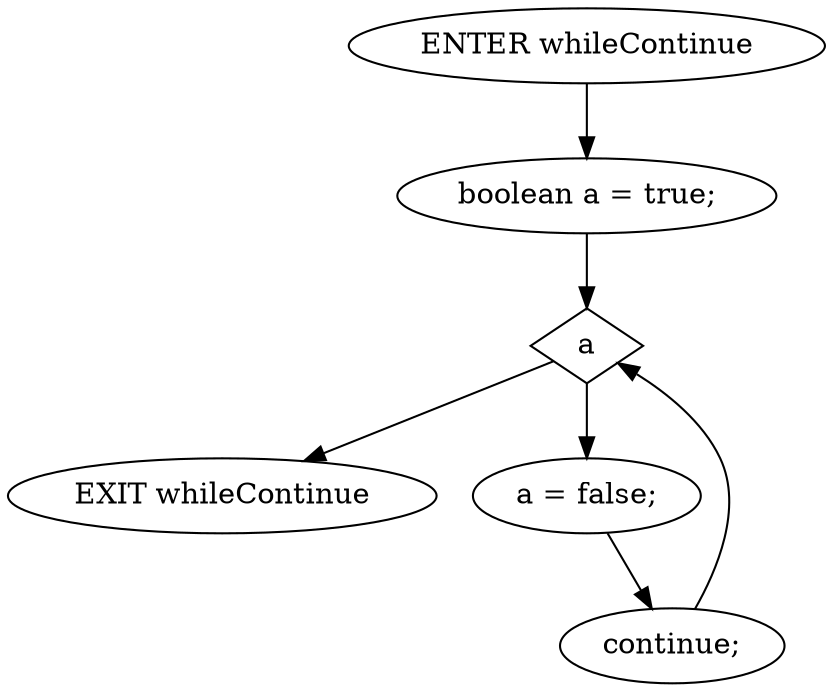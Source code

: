 digraph G {
  0 [ label="ENTER whileContinue" ];
  1 [ label="EXIT whileContinue" ];
  2 [ label="boolean a = true;" ];
  3 [ shape="diamond" label="a" ];
  4 [ label="a = false;" ];
  5 [ label="continue;" ];
  0 -> 2;
  2 -> 3;
  3 -> 4;
  4 -> 5;
  5 -> 3;
  3 -> 1;
}

